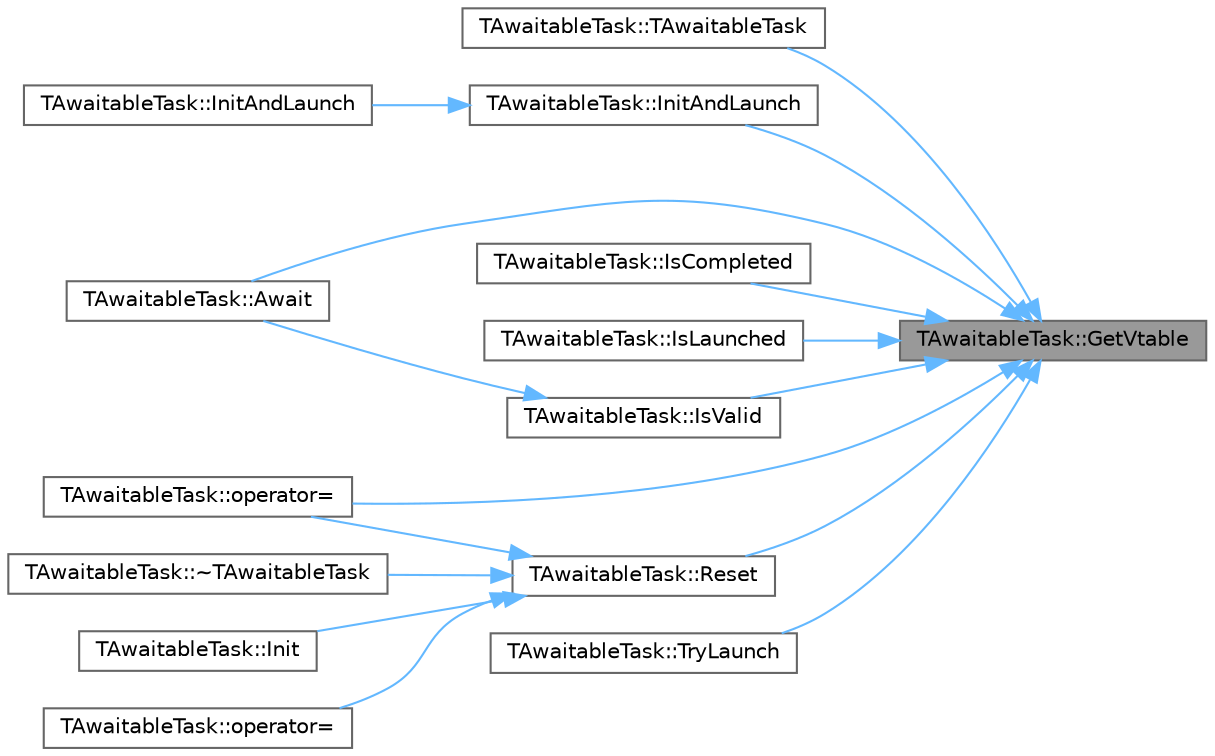 digraph "TAwaitableTask::GetVtable"
{
 // INTERACTIVE_SVG=YES
 // LATEX_PDF_SIZE
  bgcolor="transparent";
  edge [fontname=Helvetica,fontsize=10,labelfontname=Helvetica,labelfontsize=10];
  node [fontname=Helvetica,fontsize=10,shape=box,height=0.2,width=0.4];
  rankdir="RL";
  Node1 [id="Node000001",label="TAwaitableTask::GetVtable",height=0.2,width=0.4,color="gray40", fillcolor="grey60", style="filled", fontcolor="black",tooltip=" "];
  Node1 -> Node2 [id="edge1_Node000001_Node000002",dir="back",color="steelblue1",style="solid",tooltip=" "];
  Node2 [id="Node000002",label="TAwaitableTask::TAwaitableTask",height=0.2,width=0.4,color="grey40", fillcolor="white", style="filled",URL="$d2/dd0/classTAwaitableTask.html#a7f67a57ae2312b30882166f01a31509c",tooltip=" "];
  Node1 -> Node3 [id="edge2_Node000001_Node000003",dir="back",color="steelblue1",style="solid",tooltip=" "];
  Node3 [id="Node000003",label="TAwaitableTask::Await",height=0.2,width=0.4,color="grey40", fillcolor="white", style="filled",URL="$d2/dd0/classTAwaitableTask.html#ad9a64731b0f54124be9bab09064879b5",tooltip=" "];
  Node1 -> Node4 [id="edge3_Node000001_Node000004",dir="back",color="steelblue1",style="solid",tooltip=" "];
  Node4 [id="Node000004",label="TAwaitableTask::InitAndLaunch",height=0.2,width=0.4,color="grey40", fillcolor="white", style="filled",URL="$d2/dd0/classTAwaitableTask.html#a5f3375661f55cdc7c2f58f0b3fee80a7",tooltip=" "];
  Node4 -> Node5 [id="edge4_Node000004_Node000005",dir="back",color="steelblue1",style="solid",tooltip=" "];
  Node5 [id="Node000005",label="TAwaitableTask::InitAndLaunch",height=0.2,width=0.4,color="grey40", fillcolor="white", style="filled",URL="$d2/dd0/classTAwaitableTask.html#a936d93d22d2b9bc944006ffe30de5aec",tooltip=" "];
  Node1 -> Node6 [id="edge5_Node000001_Node000006",dir="back",color="steelblue1",style="solid",tooltip=" "];
  Node6 [id="Node000006",label="TAwaitableTask::IsCompleted",height=0.2,width=0.4,color="grey40", fillcolor="white", style="filled",URL="$d2/dd0/classTAwaitableTask.html#a1e571a0a5ccc64e159d4f5037f1320a3",tooltip=" "];
  Node1 -> Node7 [id="edge6_Node000001_Node000007",dir="back",color="steelblue1",style="solid",tooltip=" "];
  Node7 [id="Node000007",label="TAwaitableTask::IsLaunched",height=0.2,width=0.4,color="grey40", fillcolor="white", style="filled",URL="$d2/dd0/classTAwaitableTask.html#ae0e129afcc7db4cf9c879256b61952d1",tooltip=" "];
  Node1 -> Node8 [id="edge7_Node000001_Node000008",dir="back",color="steelblue1",style="solid",tooltip=" "];
  Node8 [id="Node000008",label="TAwaitableTask::IsValid",height=0.2,width=0.4,color="grey40", fillcolor="white", style="filled",URL="$d2/dd0/classTAwaitableTask.html#afc3e1951c9377b2c68b8670551f04c77",tooltip=" "];
  Node8 -> Node3 [id="edge8_Node000008_Node000003",dir="back",color="steelblue1",style="solid",tooltip=" "];
  Node1 -> Node9 [id="edge9_Node000001_Node000009",dir="back",color="steelblue1",style="solid",tooltip=" "];
  Node9 [id="Node000009",label="TAwaitableTask::operator=",height=0.2,width=0.4,color="grey40", fillcolor="white", style="filled",URL="$d2/dd0/classTAwaitableTask.html#a3fb60c8c72063b51d26883fea0ac5adb",tooltip=" "];
  Node1 -> Node10 [id="edge10_Node000001_Node000010",dir="back",color="steelblue1",style="solid",tooltip=" "];
  Node10 [id="Node000010",label="TAwaitableTask::Reset",height=0.2,width=0.4,color="grey40", fillcolor="white", style="filled",URL="$d2/dd0/classTAwaitableTask.html#a61be4e5965f55dc2b292b58d05afb93f",tooltip=" "];
  Node10 -> Node11 [id="edge11_Node000010_Node000011",dir="back",color="steelblue1",style="solid",tooltip=" "];
  Node11 [id="Node000011",label="TAwaitableTask::~TAwaitableTask",height=0.2,width=0.4,color="grey40", fillcolor="white", style="filled",URL="$d2/dd0/classTAwaitableTask.html#a9e41f142aee3988aeefa43c163c5fa31",tooltip=" "];
  Node10 -> Node12 [id="edge12_Node000010_Node000012",dir="back",color="steelblue1",style="solid",tooltip=" "];
  Node12 [id="Node000012",label="TAwaitableTask::Init",height=0.2,width=0.4,color="grey40", fillcolor="white", style="filled",URL="$d2/dd0/classTAwaitableTask.html#a3fd70462fc4dde04e74de244bef3b3e8",tooltip=" "];
  Node10 -> Node9 [id="edge13_Node000010_Node000009",dir="back",color="steelblue1",style="solid",tooltip=" "];
  Node10 -> Node13 [id="edge14_Node000010_Node000013",dir="back",color="steelblue1",style="solid",tooltip=" "];
  Node13 [id="Node000013",label="TAwaitableTask::operator=",height=0.2,width=0.4,color="grey40", fillcolor="white", style="filled",URL="$d2/dd0/classTAwaitableTask.html#a87e6e13bea9a602eeb04cbcddea5a287",tooltip=" "];
  Node1 -> Node14 [id="edge15_Node000001_Node000014",dir="back",color="steelblue1",style="solid",tooltip=" "];
  Node14 [id="Node000014",label="TAwaitableTask::TryLaunch",height=0.2,width=0.4,color="grey40", fillcolor="white", style="filled",URL="$d2/dd0/classTAwaitableTask.html#ad472907088a2285a4c715b75fdf9f4b7",tooltip=" "];
}

